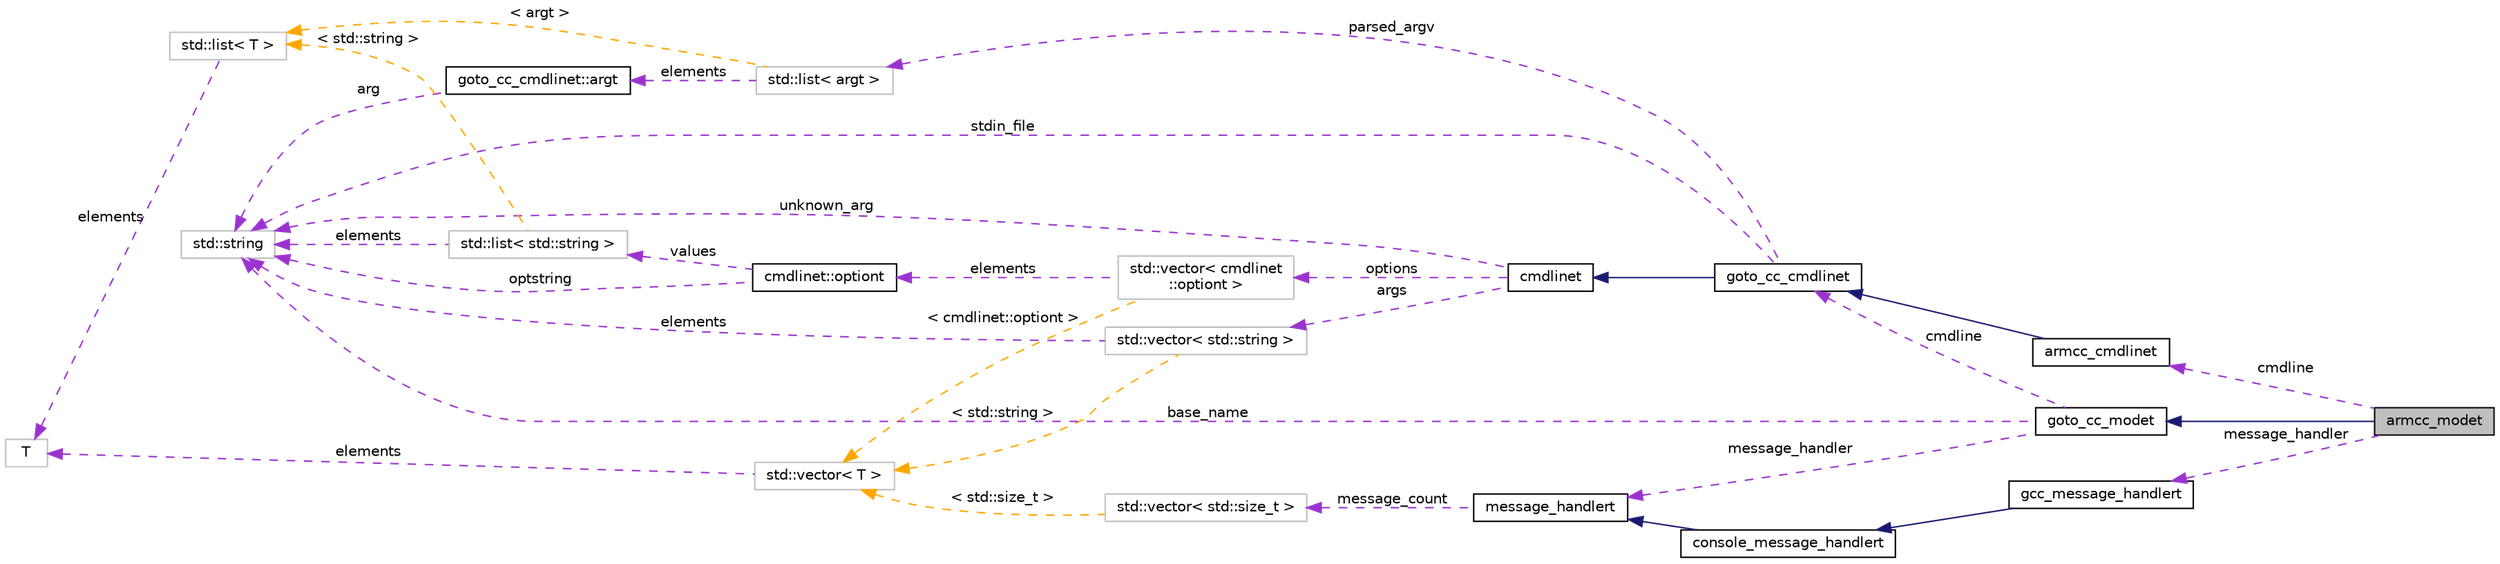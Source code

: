 digraph "armcc_modet"
{
 // LATEX_PDF_SIZE
  bgcolor="transparent";
  edge [fontname="Helvetica",fontsize="10",labelfontname="Helvetica",labelfontsize="10"];
  node [fontname="Helvetica",fontsize="10",shape=record];
  rankdir="LR";
  Node1 [label="armcc_modet",height=0.2,width=0.4,color="black", fillcolor="grey75", style="filled", fontcolor="black",tooltip=" "];
  Node2 -> Node1 [dir="back",color="midnightblue",fontsize="10",style="solid",fontname="Helvetica"];
  Node2 [label="goto_cc_modet",height=0.2,width=0.4,color="black",URL="$classgoto__cc__modet.html",tooltip=" "];
  Node3 -> Node2 [dir="back",color="darkorchid3",fontsize="10",style="dashed",label=" message_handler" ,fontname="Helvetica"];
  Node3 [label="message_handlert",height=0.2,width=0.4,color="black",URL="$classmessage__handlert.html",tooltip=" "];
  Node4 -> Node3 [dir="back",color="darkorchid3",fontsize="10",style="dashed",label=" message_count" ,fontname="Helvetica"];
  Node4 [label="std::vector\< std::size_t \>",height=0.2,width=0.4,color="grey75",tooltip=" "];
  Node5 -> Node4 [dir="back",color="orange",fontsize="10",style="dashed",label=" \< std::size_t \>" ,fontname="Helvetica"];
  Node5 [label="std::vector\< T \>",height=0.2,width=0.4,color="grey75",tooltip="STL class."];
  Node6 -> Node5 [dir="back",color="darkorchid3",fontsize="10",style="dashed",label=" elements" ,fontname="Helvetica"];
  Node6 [label="T",height=0.2,width=0.4,color="grey75",tooltip=" "];
  Node7 -> Node2 [dir="back",color="darkorchid3",fontsize="10",style="dashed",label=" cmdline" ,fontname="Helvetica"];
  Node7 [label="goto_cc_cmdlinet",height=0.2,width=0.4,color="black",URL="$classgoto__cc__cmdlinet.html",tooltip=" "];
  Node8 -> Node7 [dir="back",color="midnightblue",fontsize="10",style="solid",fontname="Helvetica"];
  Node8 [label="cmdlinet",height=0.2,width=0.4,color="black",URL="$classcmdlinet.html",tooltip=" "];
  Node9 -> Node8 [dir="back",color="darkorchid3",fontsize="10",style="dashed",label=" options" ,fontname="Helvetica"];
  Node9 [label="std::vector\< cmdlinet\l::optiont \>",height=0.2,width=0.4,color="grey75",tooltip=" "];
  Node10 -> Node9 [dir="back",color="darkorchid3",fontsize="10",style="dashed",label=" elements" ,fontname="Helvetica"];
  Node10 [label="cmdlinet::optiont",height=0.2,width=0.4,color="black",URL="$structcmdlinet_1_1optiont.html",tooltip=" "];
  Node11 -> Node10 [dir="back",color="darkorchid3",fontsize="10",style="dashed",label=" optstring" ,fontname="Helvetica"];
  Node11 [label="std::string",height=0.2,width=0.4,color="grey75",tooltip="STL class."];
  Node13 -> Node10 [dir="back",color="darkorchid3",fontsize="10",style="dashed",label=" values" ,fontname="Helvetica"];
  Node13 [label="std::list\< std::string \>",height=0.2,width=0.4,color="grey75",tooltip=" "];
  Node11 -> Node13 [dir="back",color="darkorchid3",fontsize="10",style="dashed",label=" elements" ,fontname="Helvetica"];
  Node14 -> Node13 [dir="back",color="orange",fontsize="10",style="dashed",label=" \< std::string \>" ,fontname="Helvetica"];
  Node14 [label="std::list\< T \>",height=0.2,width=0.4,color="grey75",tooltip="STL class."];
  Node6 -> Node14 [dir="back",color="darkorchid3",fontsize="10",style="dashed",label=" elements" ,fontname="Helvetica"];
  Node5 -> Node9 [dir="back",color="orange",fontsize="10",style="dashed",label=" \< cmdlinet::optiont \>" ,fontname="Helvetica"];
  Node11 -> Node8 [dir="back",color="darkorchid3",fontsize="10",style="dashed",label=" unknown_arg" ,fontname="Helvetica"];
  Node15 -> Node8 [dir="back",color="darkorchid3",fontsize="10",style="dashed",label=" args" ,fontname="Helvetica"];
  Node15 [label="std::vector\< std::string \>",height=0.2,width=0.4,color="grey75",tooltip=" "];
  Node11 -> Node15 [dir="back",color="darkorchid3",fontsize="10",style="dashed",label=" elements" ,fontname="Helvetica"];
  Node5 -> Node15 [dir="back",color="orange",fontsize="10",style="dashed",label=" \< std::string \>" ,fontname="Helvetica"];
  Node11 -> Node7 [dir="back",color="darkorchid3",fontsize="10",style="dashed",label=" stdin_file" ,fontname="Helvetica"];
  Node16 -> Node7 [dir="back",color="darkorchid3",fontsize="10",style="dashed",label=" parsed_argv" ,fontname="Helvetica"];
  Node16 [label="std::list\< argt \>",height=0.2,width=0.4,color="grey75",tooltip=" "];
  Node17 -> Node16 [dir="back",color="darkorchid3",fontsize="10",style="dashed",label=" elements" ,fontname="Helvetica"];
  Node17 [label="goto_cc_cmdlinet::argt",height=0.2,width=0.4,color="black",URL="$structgoto__cc__cmdlinet_1_1argt.html",tooltip=" "];
  Node11 -> Node17 [dir="back",color="darkorchid3",fontsize="10",style="dashed",label=" arg" ,fontname="Helvetica"];
  Node14 -> Node16 [dir="back",color="orange",fontsize="10",style="dashed",label=" \< argt \>" ,fontname="Helvetica"];
  Node11 -> Node2 [dir="back",color="darkorchid3",fontsize="10",style="dashed",label=" base_name" ,fontname="Helvetica"];
  Node18 -> Node1 [dir="back",color="darkorchid3",fontsize="10",style="dashed",label=" cmdline" ,fontname="Helvetica"];
  Node18 [label="armcc_cmdlinet",height=0.2,width=0.4,color="black",URL="$classarmcc__cmdlinet.html",tooltip=" "];
  Node7 -> Node18 [dir="back",color="midnightblue",fontsize="10",style="solid",fontname="Helvetica"];
  Node19 -> Node1 [dir="back",color="darkorchid3",fontsize="10",style="dashed",label=" message_handler" ,fontname="Helvetica"];
  Node19 [label="gcc_message_handlert",height=0.2,width=0.4,color="black",URL="$classgcc__message__handlert.html",tooltip=" "];
  Node20 -> Node19 [dir="back",color="midnightblue",fontsize="10",style="solid",fontname="Helvetica"];
  Node20 [label="console_message_handlert",height=0.2,width=0.4,color="black",URL="$classconsole__message__handlert.html",tooltip=" "];
  Node3 -> Node20 [dir="back",color="midnightblue",fontsize="10",style="solid",fontname="Helvetica"];
}
